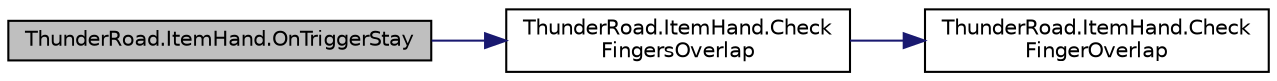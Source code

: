 digraph "ThunderRoad.ItemHand.OnTriggerStay"
{
 // LATEX_PDF_SIZE
  edge [fontname="Helvetica",fontsize="10",labelfontname="Helvetica",labelfontsize="10"];
  node [fontname="Helvetica",fontsize="10",shape=record];
  rankdir="LR";
  Node1 [label="ThunderRoad.ItemHand.OnTriggerStay",height=0.2,width=0.4,color="black", fillcolor="grey75", style="filled", fontcolor="black",tooltip="Called when [trigger stay]."];
  Node1 -> Node2 [color="midnightblue",fontsize="10",style="solid",fontname="Helvetica"];
  Node2 [label="ThunderRoad.ItemHand.Check\lFingersOverlap",height=0.2,width=0.4,color="black", fillcolor="white", style="filled",URL="$class_thunder_road_1_1_item_hand.html#a55bc98be5cb8ef57111ba47f1a7cfac3",tooltip="Checks the fingers overlap."];
  Node2 -> Node3 [color="midnightblue",fontsize="10",style="solid",fontname="Helvetica"];
  Node3 [label="ThunderRoad.ItemHand.Check\lFingerOverlap",height=0.2,width=0.4,color="black", fillcolor="white", style="filled",URL="$class_thunder_road_1_1_item_hand.html#a04dcbd4cfd2e4b6262c45e82ac46eeb3",tooltip="Checks the finger overlap."];
}

